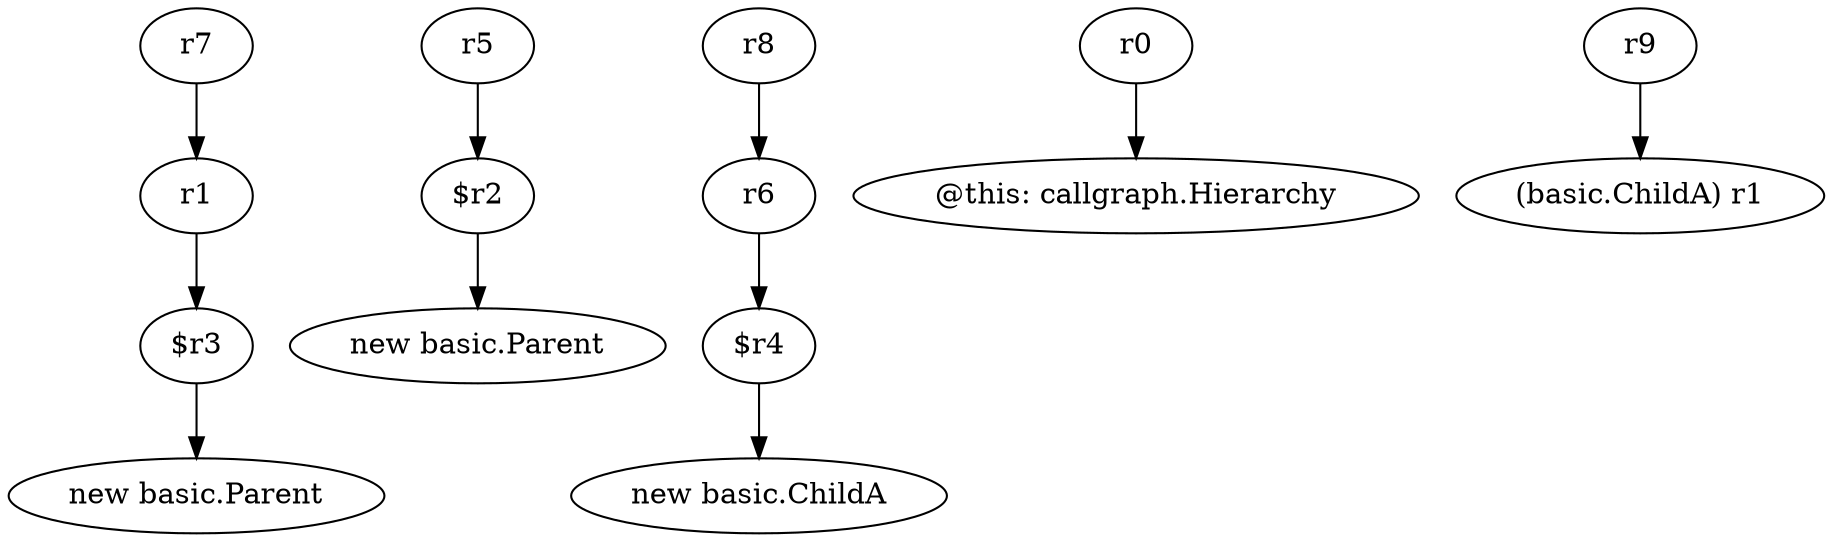 digraph g {
0[label="r7"]
1[label="r1"]
0->1[label=""]
2[label="r5"]
3[label="$r2"]
2->3[label=""]
4[label="r8"]
5[label="r6"]
4->5[label=""]
6[label="new basic.Parent"]
3->6[label=""]
7[label="$r4"]
8[label="new basic.ChildA"]
7->8[label=""]
9[label="r0"]
10[label="@this: callgraph.Hierarchy"]
9->10[label=""]
5->7[label=""]
11[label="r9"]
12[label="(basic.ChildA) r1"]
11->12[label=""]
13[label="$r3"]
1->13[label=""]
14[label="new basic.Parent"]
13->14[label=""]
}